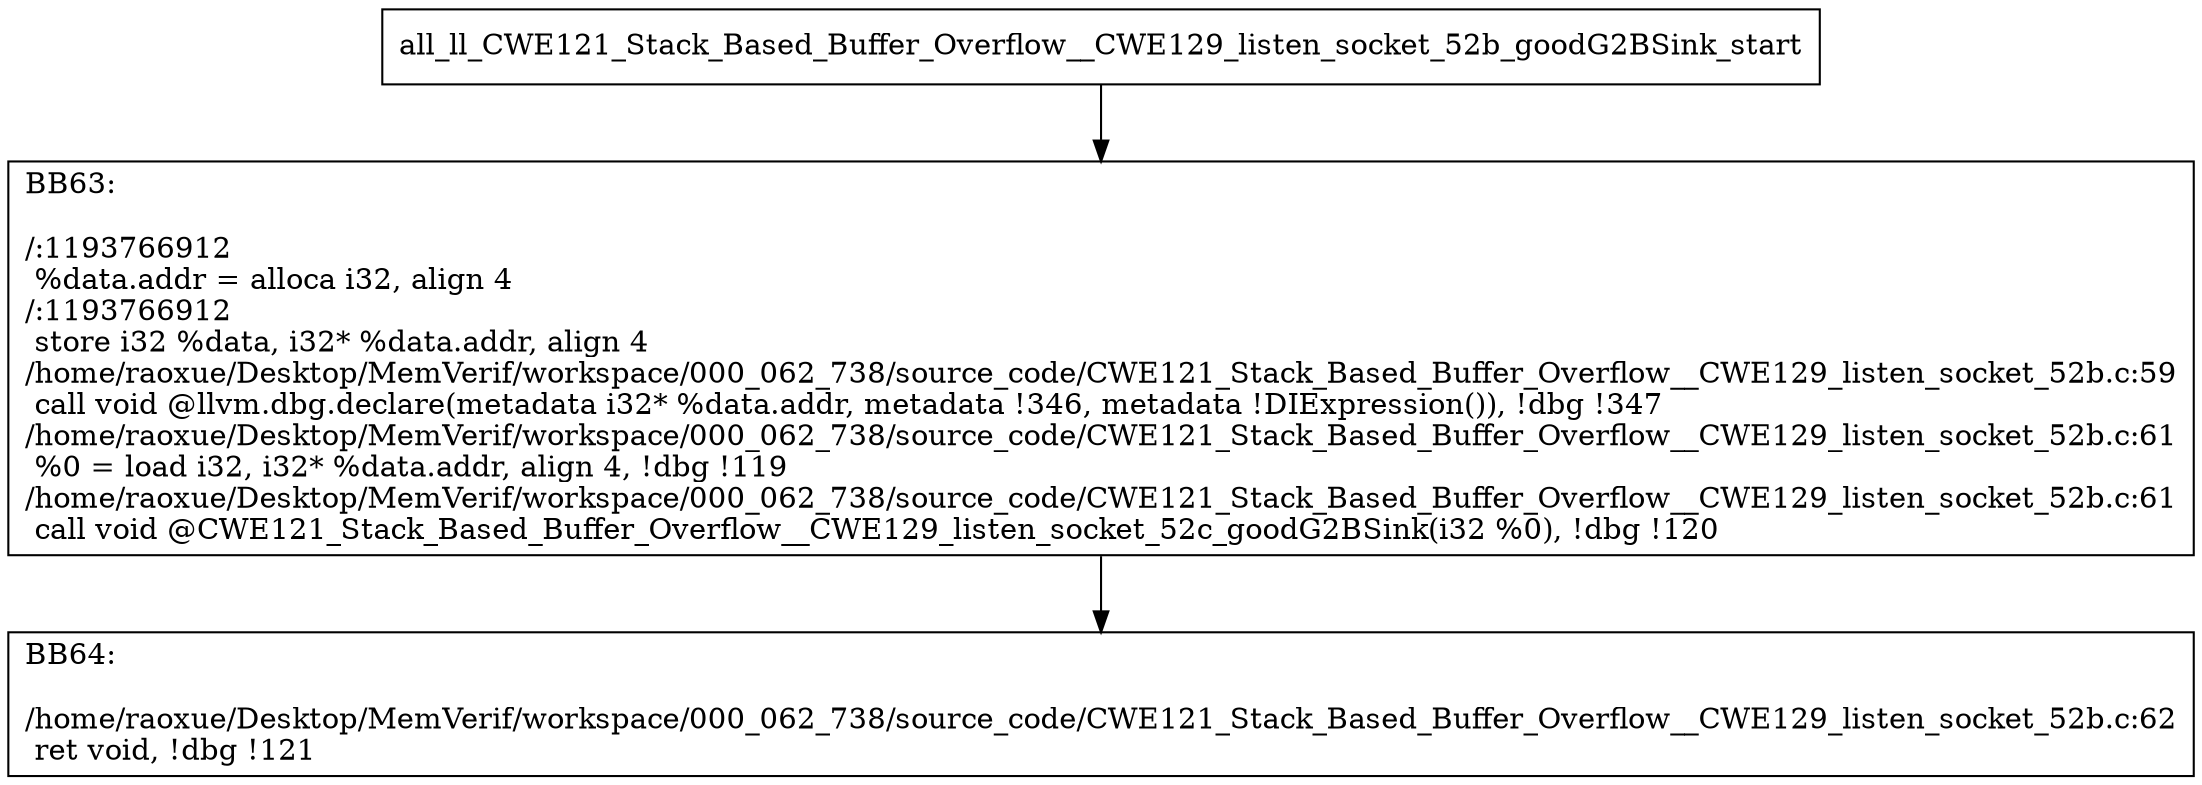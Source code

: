 digraph "CFG for'all_ll_CWE121_Stack_Based_Buffer_Overflow__CWE129_listen_socket_52b_goodG2BSink' function" {
	BBall_ll_CWE121_Stack_Based_Buffer_Overflow__CWE129_listen_socket_52b_goodG2BSink_start[shape=record,label="{all_ll_CWE121_Stack_Based_Buffer_Overflow__CWE129_listen_socket_52b_goodG2BSink_start}"];
	BBall_ll_CWE121_Stack_Based_Buffer_Overflow__CWE129_listen_socket_52b_goodG2BSink_start-> all_ll_CWE121_Stack_Based_Buffer_Overflow__CWE129_listen_socket_52b_goodG2BSinkBB63;
	all_ll_CWE121_Stack_Based_Buffer_Overflow__CWE129_listen_socket_52b_goodG2BSinkBB63 [shape=record, label="{BB63:\l\l/:1193766912\l
  %data.addr = alloca i32, align 4\l
/:1193766912\l
  store i32 %data, i32* %data.addr, align 4\l
/home/raoxue/Desktop/MemVerif/workspace/000_062_738/source_code/CWE121_Stack_Based_Buffer_Overflow__CWE129_listen_socket_52b.c:59\l
  call void @llvm.dbg.declare(metadata i32* %data.addr, metadata !346, metadata !DIExpression()), !dbg !347\l
/home/raoxue/Desktop/MemVerif/workspace/000_062_738/source_code/CWE121_Stack_Based_Buffer_Overflow__CWE129_listen_socket_52b.c:61\l
  %0 = load i32, i32* %data.addr, align 4, !dbg !119\l
/home/raoxue/Desktop/MemVerif/workspace/000_062_738/source_code/CWE121_Stack_Based_Buffer_Overflow__CWE129_listen_socket_52b.c:61\l
  call void @CWE121_Stack_Based_Buffer_Overflow__CWE129_listen_socket_52c_goodG2BSink(i32 %0), !dbg !120\l
}"];
	all_ll_CWE121_Stack_Based_Buffer_Overflow__CWE129_listen_socket_52b_goodG2BSinkBB63-> all_ll_CWE121_Stack_Based_Buffer_Overflow__CWE129_listen_socket_52b_goodG2BSinkBB64;
	all_ll_CWE121_Stack_Based_Buffer_Overflow__CWE129_listen_socket_52b_goodG2BSinkBB64 [shape=record, label="{BB64:\l\l/home/raoxue/Desktop/MemVerif/workspace/000_062_738/source_code/CWE121_Stack_Based_Buffer_Overflow__CWE129_listen_socket_52b.c:62\l
  ret void, !dbg !121\l
}"];
}
